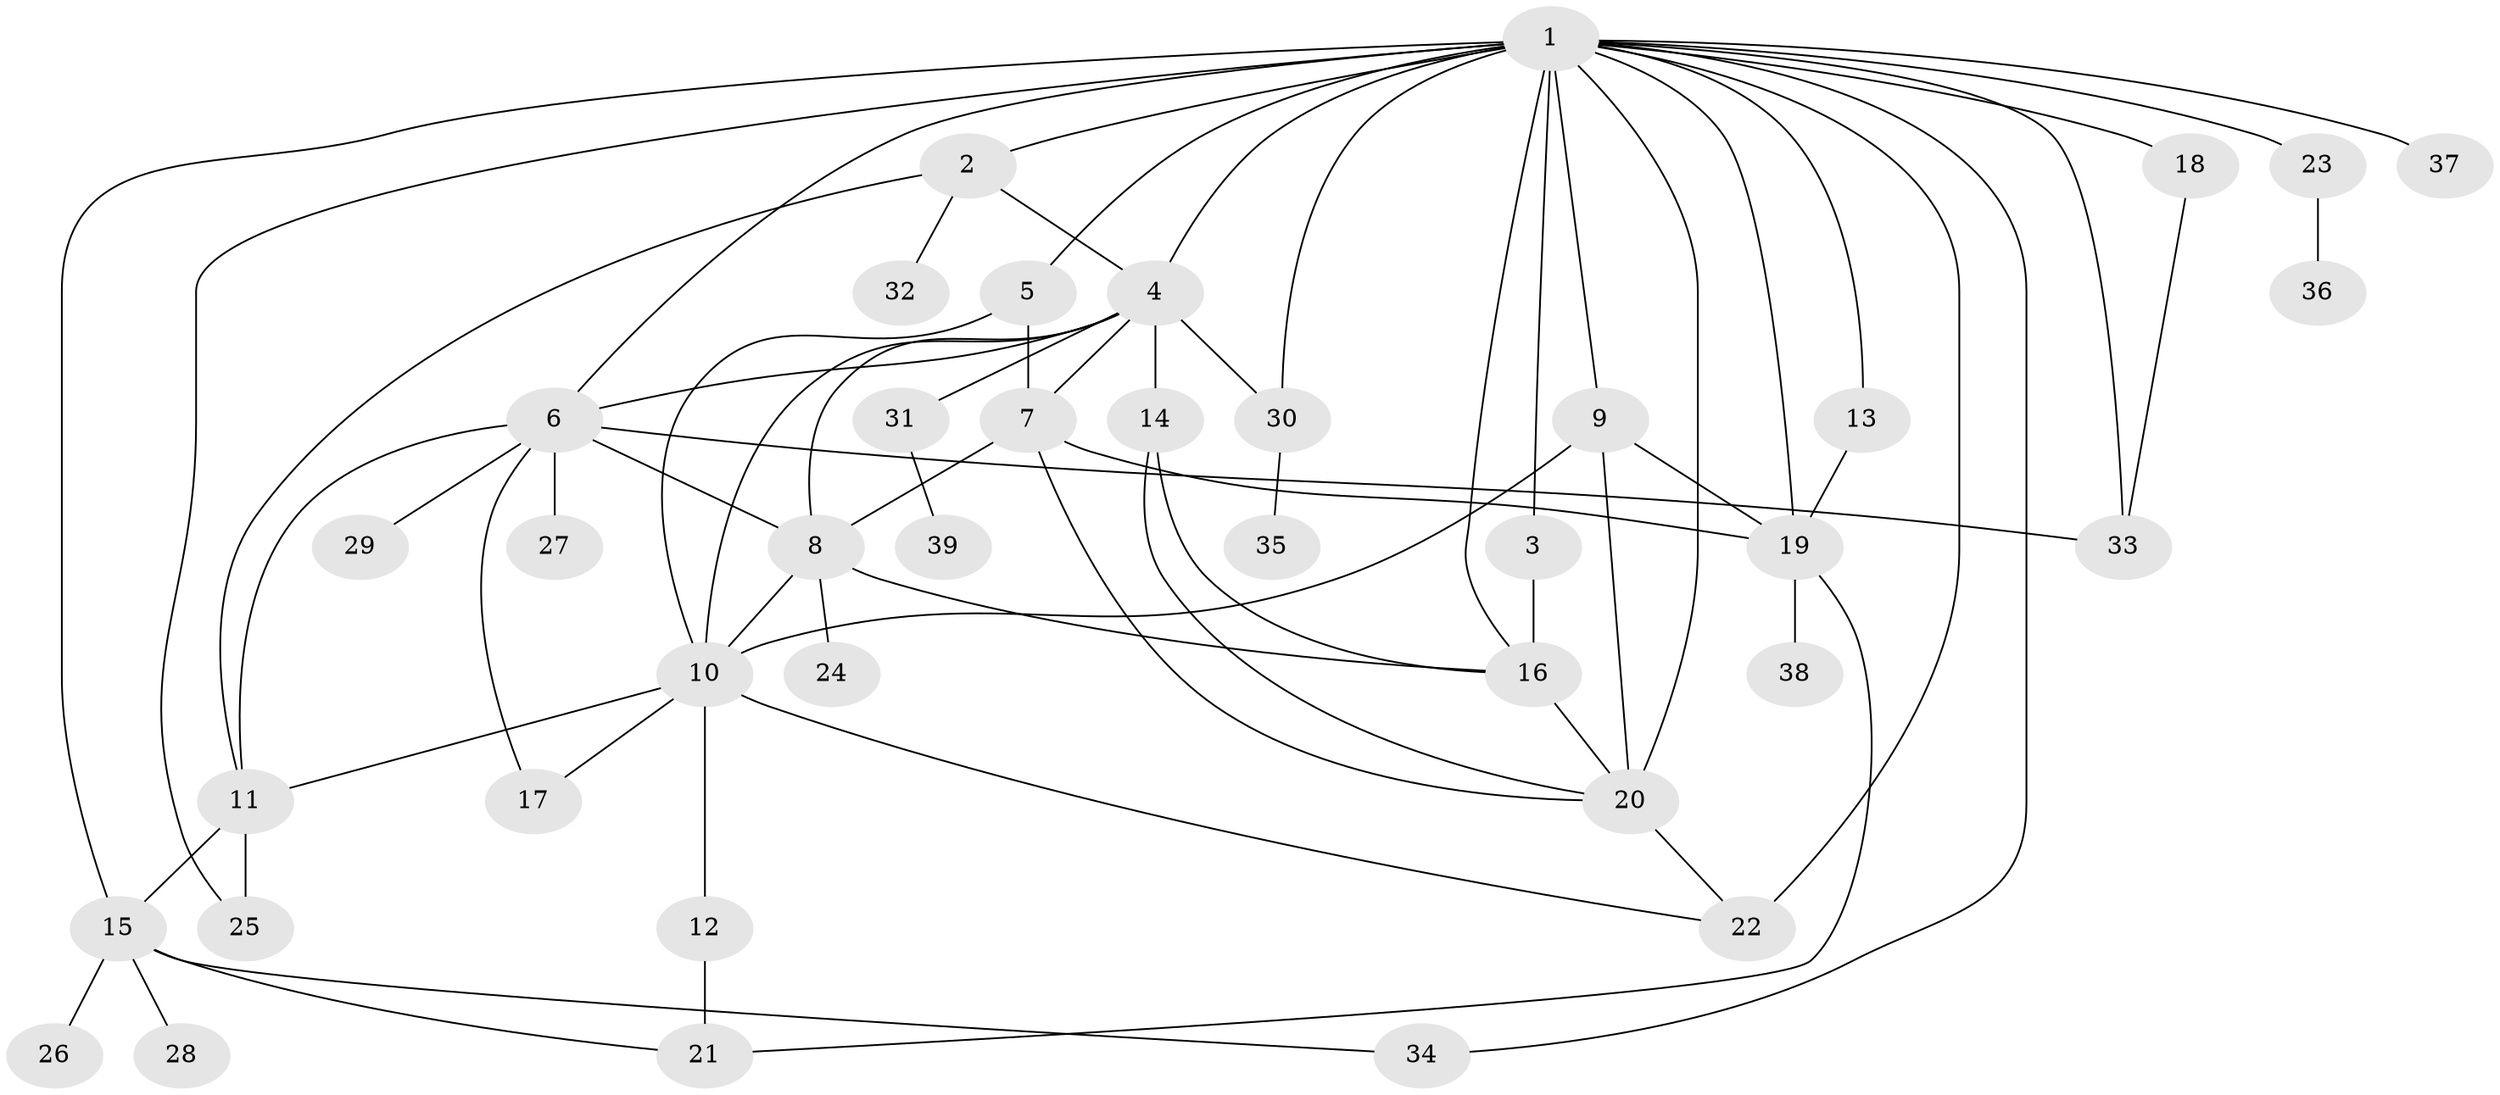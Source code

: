 // original degree distribution, {26: 0.01282051282051282, 5: 0.038461538461538464, 2: 0.21794871794871795, 4: 0.11538461538461539, 6: 0.01282051282051282, 10: 0.038461538461538464, 1: 0.32051282051282054, 3: 0.20512820512820512, 8: 0.01282051282051282, 9: 0.01282051282051282, 7: 0.01282051282051282}
// Generated by graph-tools (version 1.1) at 2025/35/03/09/25 02:35:38]
// undirected, 39 vertices, 69 edges
graph export_dot {
graph [start="1"]
  node [color=gray90,style=filled];
  1;
  2;
  3;
  4;
  5;
  6;
  7;
  8;
  9;
  10;
  11;
  12;
  13;
  14;
  15;
  16;
  17;
  18;
  19;
  20;
  21;
  22;
  23;
  24;
  25;
  26;
  27;
  28;
  29;
  30;
  31;
  32;
  33;
  34;
  35;
  36;
  37;
  38;
  39;
  1 -- 2 [weight=1.0];
  1 -- 3 [weight=2.0];
  1 -- 4 [weight=1.0];
  1 -- 5 [weight=1.0];
  1 -- 6 [weight=1.0];
  1 -- 9 [weight=1.0];
  1 -- 13 [weight=1.0];
  1 -- 15 [weight=2.0];
  1 -- 16 [weight=1.0];
  1 -- 18 [weight=1.0];
  1 -- 19 [weight=1.0];
  1 -- 20 [weight=1.0];
  1 -- 22 [weight=2.0];
  1 -- 23 [weight=1.0];
  1 -- 25 [weight=1.0];
  1 -- 30 [weight=1.0];
  1 -- 33 [weight=1.0];
  1 -- 34 [weight=1.0];
  1 -- 37 [weight=1.0];
  2 -- 4 [weight=1.0];
  2 -- 11 [weight=1.0];
  2 -- 32 [weight=1.0];
  3 -- 16 [weight=4.0];
  4 -- 6 [weight=1.0];
  4 -- 7 [weight=1.0];
  4 -- 8 [weight=1.0];
  4 -- 10 [weight=1.0];
  4 -- 14 [weight=7.0];
  4 -- 30 [weight=1.0];
  4 -- 31 [weight=2.0];
  5 -- 7 [weight=1.0];
  5 -- 10 [weight=1.0];
  6 -- 8 [weight=1.0];
  6 -- 11 [weight=1.0];
  6 -- 17 [weight=1.0];
  6 -- 27 [weight=1.0];
  6 -- 29 [weight=1.0];
  6 -- 33 [weight=1.0];
  7 -- 8 [weight=2.0];
  7 -- 19 [weight=3.0];
  7 -- 20 [weight=1.0];
  8 -- 10 [weight=1.0];
  8 -- 16 [weight=2.0];
  8 -- 24 [weight=1.0];
  9 -- 10 [weight=1.0];
  9 -- 19 [weight=1.0];
  9 -- 20 [weight=2.0];
  10 -- 11 [weight=1.0];
  10 -- 12 [weight=1.0];
  10 -- 17 [weight=1.0];
  10 -- 22 [weight=1.0];
  11 -- 15 [weight=1.0];
  11 -- 25 [weight=1.0];
  12 -- 21 [weight=1.0];
  13 -- 19 [weight=2.0];
  14 -- 16 [weight=1.0];
  14 -- 20 [weight=1.0];
  15 -- 21 [weight=1.0];
  15 -- 26 [weight=1.0];
  15 -- 28 [weight=1.0];
  15 -- 34 [weight=1.0];
  16 -- 20 [weight=1.0];
  18 -- 33 [weight=1.0];
  19 -- 21 [weight=1.0];
  19 -- 38 [weight=1.0];
  20 -- 22 [weight=1.0];
  23 -- 36 [weight=1.0];
  30 -- 35 [weight=1.0];
  31 -- 39 [weight=1.0];
}
